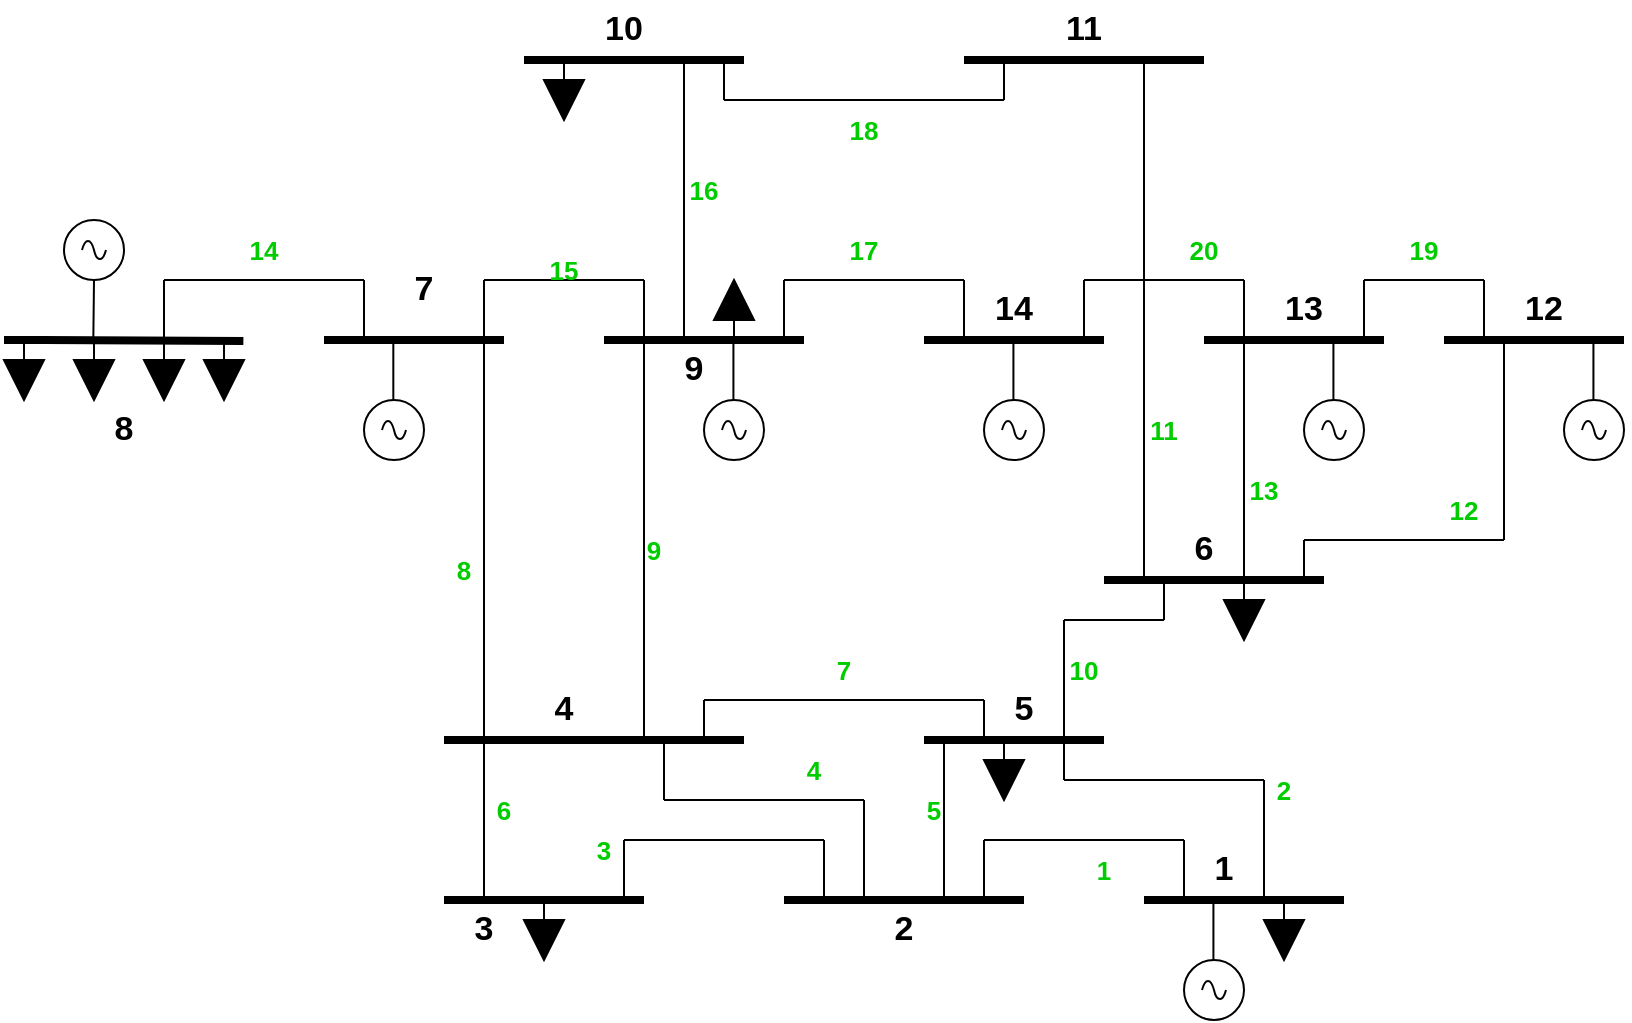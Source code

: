 <mxfile version="24.7.16">
  <diagram name="Page-1" id="MCJCePtegZ_ERTGmZGex">
    <mxGraphModel dx="581" dy="633" grid="1" gridSize="10" guides="1" tooltips="1" connect="1" arrows="1" fold="1" page="1" pageScale="1" pageWidth="850" pageHeight="1100" math="0" shadow="0">
      <root>
        <mxCell id="0" />
        <mxCell id="1" parent="0" />
        <mxCell id="rkJDHvAUb3MoYXNQWv_N-1" value="" style="endArrow=none;html=1;rounded=0;strokeWidth=4;" parent="1" edge="1">
          <mxGeometry width="50" height="50" relative="1" as="geometry">
            <mxPoint x="180" y="480" as="sourcePoint" />
            <mxPoint x="270" y="480" as="targetPoint" />
          </mxGeometry>
        </mxCell>
        <mxCell id="rkJDHvAUb3MoYXNQWv_N-2" value="" style="endArrow=none;html=1;rounded=0;strokeWidth=4;" parent="1" edge="1">
          <mxGeometry width="50" height="50" relative="1" as="geometry">
            <mxPoint x="280" y="340" as="sourcePoint" />
            <mxPoint x="390" y="340" as="targetPoint" />
          </mxGeometry>
        </mxCell>
        <mxCell id="rkJDHvAUb3MoYXNQWv_N-3" value="" style="endArrow=none;html=1;rounded=0;strokeWidth=4;" parent="1" edge="1">
          <mxGeometry width="50" height="50" relative="1" as="geometry">
            <mxPoint x="500" y="340" as="sourcePoint" />
            <mxPoint x="620" y="340" as="targetPoint" />
          </mxGeometry>
        </mxCell>
        <mxCell id="rkJDHvAUb3MoYXNQWv_N-4" value="" style="endArrow=none;html=1;rounded=0;strokeWidth=4;entryX=0.323;entryY=0.012;entryDx=0;entryDy=0;entryPerimeter=0;" parent="1" edge="1">
          <mxGeometry width="50" height="50" relative="1" as="geometry">
            <mxPoint x="40" y="480" as="sourcePoint" />
            <mxPoint x="139.69" y="480.48" as="targetPoint" />
            <Array as="points">
              <mxPoint x="20" y="480" />
              <mxPoint x="40" y="480" />
            </Array>
          </mxGeometry>
        </mxCell>
        <mxCell id="rkJDHvAUb3MoYXNQWv_N-5" value="" style="endArrow=none;html=1;rounded=0;strokeWidth=4;" parent="1" edge="1">
          <mxGeometry width="50" height="50" relative="1" as="geometry">
            <mxPoint x="320" y="480" as="sourcePoint" />
            <mxPoint x="420" y="480" as="targetPoint" />
          </mxGeometry>
        </mxCell>
        <mxCell id="rkJDHvAUb3MoYXNQWv_N-6" value="" style="endArrow=none;html=1;rounded=0;strokeWidth=4;" parent="1" edge="1">
          <mxGeometry width="50" height="50" relative="1" as="geometry">
            <mxPoint x="480" y="480" as="sourcePoint" />
            <mxPoint x="570" y="480" as="targetPoint" />
          </mxGeometry>
        </mxCell>
        <mxCell id="rkJDHvAUb3MoYXNQWv_N-7" value="" style="endArrow=none;html=1;rounded=0;strokeWidth=4;" parent="1" edge="1">
          <mxGeometry width="50" height="50" relative="1" as="geometry">
            <mxPoint x="620" y="480" as="sourcePoint" />
            <mxPoint x="710" y="480" as="targetPoint" />
          </mxGeometry>
        </mxCell>
        <mxCell id="rkJDHvAUb3MoYXNQWv_N-8" value="" style="endArrow=none;html=1;rounded=0;strokeWidth=4;" parent="1" edge="1">
          <mxGeometry width="50" height="50" relative="1" as="geometry">
            <mxPoint x="740" y="480" as="sourcePoint" />
            <mxPoint x="830" y="480" as="targetPoint" />
          </mxGeometry>
        </mxCell>
        <mxCell id="rkJDHvAUb3MoYXNQWv_N-9" value="" style="endArrow=none;html=1;rounded=0;strokeWidth=4;" parent="1" edge="1">
          <mxGeometry width="50" height="50" relative="1" as="geometry">
            <mxPoint x="240" y="680" as="sourcePoint" />
            <mxPoint x="390" y="680" as="targetPoint" />
          </mxGeometry>
        </mxCell>
        <mxCell id="rkJDHvAUb3MoYXNQWv_N-10" value="" style="endArrow=none;html=1;rounded=0;strokeWidth=4;" parent="1" edge="1">
          <mxGeometry width="50" height="50" relative="1" as="geometry">
            <mxPoint x="480" y="680" as="sourcePoint" />
            <mxPoint x="570" y="680" as="targetPoint" />
          </mxGeometry>
        </mxCell>
        <mxCell id="rkJDHvAUb3MoYXNQWv_N-11" value="" style="endArrow=none;html=1;rounded=0;strokeWidth=4;" parent="1" edge="1">
          <mxGeometry width="50" height="50" relative="1" as="geometry">
            <mxPoint x="240" y="760" as="sourcePoint" />
            <mxPoint x="340" y="760" as="targetPoint" />
          </mxGeometry>
        </mxCell>
        <mxCell id="rkJDHvAUb3MoYXNQWv_N-12" value="" style="endArrow=none;html=1;rounded=0;strokeWidth=4;" parent="1" edge="1">
          <mxGeometry width="50" height="50" relative="1" as="geometry">
            <mxPoint x="410" y="760" as="sourcePoint" />
            <mxPoint x="530" y="760" as="targetPoint" />
          </mxGeometry>
        </mxCell>
        <mxCell id="rkJDHvAUb3MoYXNQWv_N-13" value="" style="endArrow=none;html=1;rounded=0;strokeWidth=4;" parent="1" edge="1">
          <mxGeometry width="50" height="50" relative="1" as="geometry">
            <mxPoint x="590" y="760" as="sourcePoint" />
            <mxPoint x="690" y="760" as="targetPoint" />
          </mxGeometry>
        </mxCell>
        <mxCell id="rkJDHvAUb3MoYXNQWv_N-14" value="" style="endArrow=none;html=1;rounded=0;strokeWidth=4;" parent="1" edge="1">
          <mxGeometry width="50" height="50" relative="1" as="geometry">
            <mxPoint x="570" y="600" as="sourcePoint" />
            <mxPoint x="680" y="600" as="targetPoint" />
          </mxGeometry>
        </mxCell>
        <mxCell id="rkJDHvAUb3MoYXNQWv_N-15" value="" style="endArrow=none;html=1;strokeWidth=1;rounded=0;" parent="1" edge="1">
          <mxGeometry width="100" relative="1" as="geometry">
            <mxPoint x="260" y="680" as="sourcePoint" />
            <mxPoint x="260" y="480" as="targetPoint" />
          </mxGeometry>
        </mxCell>
        <mxCell id="rkJDHvAUb3MoYXNQWv_N-16" value="" style="endArrow=none;html=1;strokeWidth=1;rounded=0;" parent="1" edge="1">
          <mxGeometry width="100" relative="1" as="geometry">
            <mxPoint x="340" y="680" as="sourcePoint" />
            <mxPoint x="340" y="480" as="targetPoint" />
          </mxGeometry>
        </mxCell>
        <mxCell id="rkJDHvAUb3MoYXNQWv_N-17" value="" style="endArrow=none;html=1;strokeWidth=1;rounded=0;" parent="1" edge="1">
          <mxGeometry width="100" relative="1" as="geometry">
            <mxPoint x="370" y="660" as="sourcePoint" />
            <mxPoint x="510" y="660" as="targetPoint" />
          </mxGeometry>
        </mxCell>
        <mxCell id="rkJDHvAUb3MoYXNQWv_N-18" value="" style="endArrow=none;html=1;strokeWidth=1;rounded=0;" parent="1" edge="1">
          <mxGeometry width="100" relative="1" as="geometry">
            <mxPoint x="370" y="660" as="sourcePoint" />
            <mxPoint x="370" y="680" as="targetPoint" />
          </mxGeometry>
        </mxCell>
        <mxCell id="rkJDHvAUb3MoYXNQWv_N-19" value="" style="endArrow=none;html=1;strokeWidth=1;rounded=0;" parent="1" edge="1">
          <mxGeometry width="100" relative="1" as="geometry">
            <mxPoint x="510" y="660" as="sourcePoint" />
            <mxPoint x="510" y="680" as="targetPoint" />
          </mxGeometry>
        </mxCell>
        <mxCell id="rkJDHvAUb3MoYXNQWv_N-20" value="" style="endArrow=none;html=1;strokeWidth=1;rounded=0;" parent="1" edge="1">
          <mxGeometry width="100" relative="1" as="geometry">
            <mxPoint x="550" y="680" as="sourcePoint" />
            <mxPoint x="550" y="620" as="targetPoint" />
          </mxGeometry>
        </mxCell>
        <mxCell id="rkJDHvAUb3MoYXNQWv_N-21" value="" style="endArrow=none;html=1;strokeWidth=1;rounded=0;" parent="1" edge="1">
          <mxGeometry width="100" relative="1" as="geometry">
            <mxPoint x="550" y="620" as="sourcePoint" />
            <mxPoint x="600" y="620" as="targetPoint" />
          </mxGeometry>
        </mxCell>
        <mxCell id="rkJDHvAUb3MoYXNQWv_N-22" value="" style="endArrow=none;html=1;strokeWidth=1;rounded=0;" parent="1" edge="1">
          <mxGeometry width="100" relative="1" as="geometry">
            <mxPoint x="600" y="600" as="sourcePoint" />
            <mxPoint x="600" y="620" as="targetPoint" />
          </mxGeometry>
        </mxCell>
        <mxCell id="rkJDHvAUb3MoYXNQWv_N-23" value="" style="endArrow=none;html=1;strokeWidth=1;rounded=0;" parent="1" edge="1">
          <mxGeometry width="100" relative="1" as="geometry">
            <mxPoint x="260" y="680" as="sourcePoint" />
            <mxPoint x="260" y="760" as="targetPoint" />
          </mxGeometry>
        </mxCell>
        <mxCell id="rkJDHvAUb3MoYXNQWv_N-24" value="" style="endArrow=none;html=1;strokeWidth=1;rounded=0;" parent="1" edge="1">
          <mxGeometry width="100" relative="1" as="geometry">
            <mxPoint x="330" y="730" as="sourcePoint" />
            <mxPoint x="430" y="730" as="targetPoint" />
          </mxGeometry>
        </mxCell>
        <mxCell id="rkJDHvAUb3MoYXNQWv_N-25" value="" style="endArrow=none;html=1;strokeWidth=1;rounded=0;" parent="1" edge="1">
          <mxGeometry width="100" relative="1" as="geometry">
            <mxPoint x="330" y="760" as="sourcePoint" />
            <mxPoint x="330" y="730" as="targetPoint" />
          </mxGeometry>
        </mxCell>
        <mxCell id="rkJDHvAUb3MoYXNQWv_N-26" value="" style="endArrow=none;html=1;strokeWidth=1;rounded=0;" parent="1" edge="1">
          <mxGeometry width="100" relative="1" as="geometry">
            <mxPoint x="430" y="730" as="sourcePoint" />
            <mxPoint x="430" y="760" as="targetPoint" />
          </mxGeometry>
        </mxCell>
        <mxCell id="rkJDHvAUb3MoYXNQWv_N-27" value="" style="endArrow=none;html=1;strokeWidth=1;rounded=0;" parent="1" edge="1">
          <mxGeometry width="100" relative="1" as="geometry">
            <mxPoint x="510" y="730" as="sourcePoint" />
            <mxPoint x="610" y="730" as="targetPoint" />
          </mxGeometry>
        </mxCell>
        <mxCell id="rkJDHvAUb3MoYXNQWv_N-28" value="" style="endArrow=none;html=1;strokeWidth=1;rounded=0;" parent="1" edge="1">
          <mxGeometry width="100" relative="1" as="geometry">
            <mxPoint x="510" y="730" as="sourcePoint" />
            <mxPoint x="510" y="760" as="targetPoint" />
          </mxGeometry>
        </mxCell>
        <mxCell id="rkJDHvAUb3MoYXNQWv_N-29" value="" style="endArrow=none;html=1;strokeWidth=1;rounded=0;" parent="1" edge="1">
          <mxGeometry width="100" relative="1" as="geometry">
            <mxPoint x="610" y="760" as="sourcePoint" />
            <mxPoint x="610" y="730" as="targetPoint" />
          </mxGeometry>
        </mxCell>
        <mxCell id="rkJDHvAUb3MoYXNQWv_N-30" value="" style="endArrow=none;html=1;strokeWidth=1;rounded=0;" parent="1" edge="1">
          <mxGeometry width="100" relative="1" as="geometry">
            <mxPoint x="550" y="700" as="sourcePoint" />
            <mxPoint x="650" y="700" as="targetPoint" />
          </mxGeometry>
        </mxCell>
        <mxCell id="rkJDHvAUb3MoYXNQWv_N-31" value="" style="endArrow=none;html=1;strokeWidth=1;rounded=0;" parent="1" edge="1">
          <mxGeometry width="100" relative="1" as="geometry">
            <mxPoint x="550" y="700" as="sourcePoint" />
            <mxPoint x="550" y="680" as="targetPoint" />
          </mxGeometry>
        </mxCell>
        <mxCell id="rkJDHvAUb3MoYXNQWv_N-32" value="" style="endArrow=none;html=1;strokeWidth=1;rounded=0;" parent="1" edge="1">
          <mxGeometry width="100" relative="1" as="geometry">
            <mxPoint x="650" y="700" as="sourcePoint" />
            <mxPoint x="650" y="760" as="targetPoint" />
          </mxGeometry>
        </mxCell>
        <mxCell id="tF3BgDFh030w3Z4NxnlG-1" value="" style="endArrow=none;html=1;strokeWidth=1;rounded=0;" edge="1" parent="1">
          <mxGeometry width="100" relative="1" as="geometry">
            <mxPoint x="450" y="710" as="sourcePoint" />
            <mxPoint x="450" y="760" as="targetPoint" />
          </mxGeometry>
        </mxCell>
        <mxCell id="tF3BgDFh030w3Z4NxnlG-2" value="" style="endArrow=none;html=1;strokeWidth=1;rounded=0;" edge="1" parent="1">
          <mxGeometry width="100" relative="1" as="geometry">
            <mxPoint x="350" y="710" as="sourcePoint" />
            <mxPoint x="450" y="710" as="targetPoint" />
          </mxGeometry>
        </mxCell>
        <mxCell id="tF3BgDFh030w3Z4NxnlG-3" value="" style="endArrow=none;html=1;strokeWidth=1;rounded=0;" edge="1" parent="1">
          <mxGeometry width="100" relative="1" as="geometry">
            <mxPoint x="350" y="710" as="sourcePoint" />
            <mxPoint x="350" y="680" as="targetPoint" />
          </mxGeometry>
        </mxCell>
        <mxCell id="tF3BgDFh030w3Z4NxnlG-4" value="" style="endArrow=none;html=1;strokeWidth=1;rounded=0;" edge="1" parent="1">
          <mxGeometry width="100" relative="1" as="geometry">
            <mxPoint x="490" y="760" as="sourcePoint" />
            <mxPoint x="490" y="680" as="targetPoint" />
          </mxGeometry>
        </mxCell>
        <mxCell id="tF3BgDFh030w3Z4NxnlG-5" value="" style="endArrow=none;html=1;strokeWidth=1;rounded=0;" edge="1" parent="1">
          <mxGeometry width="100" relative="1" as="geometry">
            <mxPoint x="100" y="450" as="sourcePoint" />
            <mxPoint x="200" y="450" as="targetPoint" />
          </mxGeometry>
        </mxCell>
        <mxCell id="tF3BgDFh030w3Z4NxnlG-6" value="" style="endArrow=none;html=1;strokeWidth=1;rounded=0;" edge="1" parent="1">
          <mxGeometry width="100" relative="1" as="geometry">
            <mxPoint x="100" y="480" as="sourcePoint" />
            <mxPoint x="100" y="450" as="targetPoint" />
          </mxGeometry>
        </mxCell>
        <mxCell id="tF3BgDFh030w3Z4NxnlG-7" value="" style="endArrow=none;html=1;strokeWidth=1;rounded=0;" edge="1" parent="1">
          <mxGeometry width="100" relative="1" as="geometry">
            <mxPoint x="200" y="480" as="sourcePoint" />
            <mxPoint x="200" y="450" as="targetPoint" />
          </mxGeometry>
        </mxCell>
        <mxCell id="tF3BgDFh030w3Z4NxnlG-8" value="" style="endArrow=none;html=1;strokeWidth=1;rounded=0;" edge="1" parent="1">
          <mxGeometry width="100" relative="1" as="geometry">
            <mxPoint x="260" y="450" as="sourcePoint" />
            <mxPoint x="340" y="450" as="targetPoint" />
          </mxGeometry>
        </mxCell>
        <mxCell id="tF3BgDFh030w3Z4NxnlG-9" value="" style="endArrow=none;html=1;strokeWidth=1;rounded=0;" edge="1" parent="1">
          <mxGeometry width="100" relative="1" as="geometry">
            <mxPoint x="260" y="480" as="sourcePoint" />
            <mxPoint x="260" y="450" as="targetPoint" />
          </mxGeometry>
        </mxCell>
        <mxCell id="tF3BgDFh030w3Z4NxnlG-10" value="" style="endArrow=none;html=1;strokeWidth=1;rounded=0;" edge="1" parent="1">
          <mxGeometry width="100" relative="1" as="geometry">
            <mxPoint x="340" y="480" as="sourcePoint" />
            <mxPoint x="340" y="450" as="targetPoint" />
          </mxGeometry>
        </mxCell>
        <mxCell id="tF3BgDFh030w3Z4NxnlG-11" value="" style="endArrow=none;html=1;strokeWidth=1;rounded=0;" edge="1" parent="1">
          <mxGeometry width="100" relative="1" as="geometry">
            <mxPoint x="410" y="450" as="sourcePoint" />
            <mxPoint x="500" y="450" as="targetPoint" />
          </mxGeometry>
        </mxCell>
        <mxCell id="tF3BgDFh030w3Z4NxnlG-12" value="" style="endArrow=none;html=1;strokeWidth=1;rounded=0;" edge="1" parent="1">
          <mxGeometry width="100" relative="1" as="geometry">
            <mxPoint x="410" y="480" as="sourcePoint" />
            <mxPoint x="410" y="450" as="targetPoint" />
          </mxGeometry>
        </mxCell>
        <mxCell id="tF3BgDFh030w3Z4NxnlG-13" value="" style="endArrow=none;html=1;strokeWidth=1;rounded=0;" edge="1" parent="1">
          <mxGeometry width="100" relative="1" as="geometry">
            <mxPoint x="500" y="480" as="sourcePoint" />
            <mxPoint x="500" y="450" as="targetPoint" />
          </mxGeometry>
        </mxCell>
        <mxCell id="tF3BgDFh030w3Z4NxnlG-14" value="" style="endArrow=none;html=1;strokeWidth=1;rounded=0;" edge="1" parent="1">
          <mxGeometry width="100" relative="1" as="geometry">
            <mxPoint x="560" y="450" as="sourcePoint" />
            <mxPoint x="640" y="450" as="targetPoint" />
          </mxGeometry>
        </mxCell>
        <mxCell id="tF3BgDFh030w3Z4NxnlG-15" value="" style="endArrow=none;html=1;strokeWidth=1;rounded=0;" edge="1" parent="1">
          <mxGeometry width="100" relative="1" as="geometry">
            <mxPoint x="560" y="480" as="sourcePoint" />
            <mxPoint x="560" y="450" as="targetPoint" />
          </mxGeometry>
        </mxCell>
        <mxCell id="tF3BgDFh030w3Z4NxnlG-16" value="" style="endArrow=none;html=1;strokeWidth=1;rounded=0;" edge="1" parent="1">
          <mxGeometry width="100" relative="1" as="geometry">
            <mxPoint x="640" y="450" as="sourcePoint" />
            <mxPoint x="640" y="480" as="targetPoint" />
          </mxGeometry>
        </mxCell>
        <mxCell id="tF3BgDFh030w3Z4NxnlG-17" value="" style="endArrow=none;html=1;strokeWidth=1;rounded=0;" edge="1" parent="1">
          <mxGeometry width="100" relative="1" as="geometry">
            <mxPoint x="700" y="450" as="sourcePoint" />
            <mxPoint x="760" y="450" as="targetPoint" />
          </mxGeometry>
        </mxCell>
        <mxCell id="tF3BgDFh030w3Z4NxnlG-18" value="" style="endArrow=none;html=1;strokeWidth=1;rounded=0;" edge="1" parent="1">
          <mxGeometry width="100" relative="1" as="geometry">
            <mxPoint x="700" y="450" as="sourcePoint" />
            <mxPoint x="700" y="480" as="targetPoint" />
          </mxGeometry>
        </mxCell>
        <mxCell id="tF3BgDFh030w3Z4NxnlG-19" value="" style="endArrow=none;html=1;strokeWidth=1;rounded=0;" edge="1" parent="1">
          <mxGeometry width="100" relative="1" as="geometry">
            <mxPoint x="760" y="450" as="sourcePoint" />
            <mxPoint x="760" y="480" as="targetPoint" />
          </mxGeometry>
        </mxCell>
        <mxCell id="tF3BgDFh030w3Z4NxnlG-20" value="" style="endArrow=none;html=1;strokeWidth=1;rounded=0;" edge="1" parent="1">
          <mxGeometry width="100" relative="1" as="geometry">
            <mxPoint x="360" y="340" as="sourcePoint" />
            <mxPoint x="360" y="480" as="targetPoint" />
          </mxGeometry>
        </mxCell>
        <mxCell id="tF3BgDFh030w3Z4NxnlG-22" value="" style="endArrow=none;html=1;strokeWidth=1;rounded=0;" edge="1" parent="1">
          <mxGeometry width="100" relative="1" as="geometry">
            <mxPoint x="380" y="360" as="sourcePoint" />
            <mxPoint x="520" y="360" as="targetPoint" />
          </mxGeometry>
        </mxCell>
        <mxCell id="tF3BgDFh030w3Z4NxnlG-23" value="" style="endArrow=none;html=1;strokeWidth=1;rounded=0;" edge="1" parent="1">
          <mxGeometry width="100" relative="1" as="geometry">
            <mxPoint x="380" y="360" as="sourcePoint" />
            <mxPoint x="380" y="340" as="targetPoint" />
          </mxGeometry>
        </mxCell>
        <mxCell id="tF3BgDFh030w3Z4NxnlG-24" value="" style="endArrow=none;html=1;strokeWidth=1;rounded=0;" edge="1" parent="1">
          <mxGeometry width="100" relative="1" as="geometry">
            <mxPoint x="520" y="360" as="sourcePoint" />
            <mxPoint x="520" y="340" as="targetPoint" />
          </mxGeometry>
        </mxCell>
        <mxCell id="tF3BgDFh030w3Z4NxnlG-25" value="" style="endArrow=none;html=1;strokeWidth=1;rounded=0;" edge="1" parent="1">
          <mxGeometry width="100" relative="1" as="geometry">
            <mxPoint x="590" y="600" as="sourcePoint" />
            <mxPoint x="590" y="340" as="targetPoint" />
          </mxGeometry>
        </mxCell>
        <mxCell id="tF3BgDFh030w3Z4NxnlG-26" value="" style="endArrow=none;html=1;strokeWidth=1;rounded=0;" edge="1" parent="1">
          <mxGeometry width="100" relative="1" as="geometry">
            <mxPoint x="640" y="600" as="sourcePoint" />
            <mxPoint x="640" y="480" as="targetPoint" />
          </mxGeometry>
        </mxCell>
        <mxCell id="tF3BgDFh030w3Z4NxnlG-27" value="" style="endArrow=none;html=1;strokeWidth=1;rounded=0;" edge="1" parent="1">
          <mxGeometry width="100" relative="1" as="geometry">
            <mxPoint x="670" y="580" as="sourcePoint" />
            <mxPoint x="770" y="580" as="targetPoint" />
          </mxGeometry>
        </mxCell>
        <mxCell id="tF3BgDFh030w3Z4NxnlG-28" value="" style="endArrow=none;html=1;strokeWidth=1;rounded=0;" edge="1" parent="1">
          <mxGeometry width="100" relative="1" as="geometry">
            <mxPoint x="770" y="480" as="sourcePoint" />
            <mxPoint x="770" y="580" as="targetPoint" />
          </mxGeometry>
        </mxCell>
        <mxCell id="tF3BgDFh030w3Z4NxnlG-29" value="" style="endArrow=none;html=1;strokeWidth=1;rounded=0;" edge="1" parent="1">
          <mxGeometry width="100" relative="1" as="geometry">
            <mxPoint x="670" y="580" as="sourcePoint" />
            <mxPoint x="670" y="600" as="targetPoint" />
          </mxGeometry>
        </mxCell>
        <mxCell id="tF3BgDFh030w3Z4NxnlG-30" value="" style="pointerEvents=1;verticalLabelPosition=bottom;shadow=0;dashed=0;align=center;html=1;verticalAlign=top;shape=mxgraph.electrical.signal_sources.source;aspect=fixed;points=[[0.5,0,0],[1,0.5,0],[0.5,1,0],[0,0.5,0]];elSignalType=ac;" vertex="1" parent="1">
          <mxGeometry x="50" y="420" width="30" height="30" as="geometry" />
        </mxCell>
        <mxCell id="tF3BgDFh030w3Z4NxnlG-31" value="" style="pointerEvents=1;verticalLabelPosition=bottom;shadow=0;dashed=0;align=center;html=1;verticalAlign=top;shape=mxgraph.electrical.signal_sources.source;aspect=fixed;points=[[0.5,0,0],[1,0.5,0],[0.5,1,0],[0,0.5,0]];elSignalType=ac;" vertex="1" parent="1">
          <mxGeometry x="370" y="510" width="30" height="30" as="geometry" />
        </mxCell>
        <mxCell id="tF3BgDFh030w3Z4NxnlG-32" value="" style="pointerEvents=1;verticalLabelPosition=bottom;shadow=0;dashed=0;align=center;html=1;verticalAlign=top;shape=mxgraph.electrical.signal_sources.source;aspect=fixed;points=[[0.5,0,0],[1,0.5,0],[0.5,1,0],[0,0.5,0]];elSignalType=ac;" vertex="1" parent="1">
          <mxGeometry x="510" y="510" width="30" height="30" as="geometry" />
        </mxCell>
        <mxCell id="tF3BgDFh030w3Z4NxnlG-33" value="" style="pointerEvents=1;verticalLabelPosition=bottom;shadow=0;dashed=0;align=center;html=1;verticalAlign=top;shape=mxgraph.electrical.signal_sources.source;aspect=fixed;points=[[0.5,0,0],[1,0.5,0],[0.5,1,0],[0,0.5,0]];elSignalType=ac;" vertex="1" parent="1">
          <mxGeometry x="670" y="510" width="30" height="30" as="geometry" />
        </mxCell>
        <mxCell id="tF3BgDFh030w3Z4NxnlG-34" value="" style="pointerEvents=1;verticalLabelPosition=bottom;shadow=0;dashed=0;align=center;html=1;verticalAlign=top;shape=mxgraph.electrical.signal_sources.source;aspect=fixed;points=[[0.5,0,0],[1,0.5,0],[0.5,1,0],[0,0.5,0]];elSignalType=ac;" vertex="1" parent="1">
          <mxGeometry x="800" y="510" width="30" height="30" as="geometry" />
        </mxCell>
        <mxCell id="tF3BgDFh030w3Z4NxnlG-35" value="" style="pointerEvents=1;verticalLabelPosition=bottom;shadow=0;dashed=0;align=center;html=1;verticalAlign=top;shape=mxgraph.electrical.signal_sources.source;aspect=fixed;points=[[0.5,0,0],[1,0.5,0],[0.5,1,0],[0,0.5,0]];elSignalType=ac;" vertex="1" parent="1">
          <mxGeometry x="200" y="510" width="30" height="30" as="geometry" />
        </mxCell>
        <mxCell id="tF3BgDFh030w3Z4NxnlG-36" value="" style="pointerEvents=1;verticalLabelPosition=bottom;shadow=0;dashed=0;align=center;html=1;verticalAlign=top;shape=mxgraph.electrical.signal_sources.source;aspect=fixed;points=[[0.5,0,0],[1,0.5,0],[0.5,1,0],[0,0.5,0]];elSignalType=ac;" vertex="1" parent="1">
          <mxGeometry x="610" y="790" width="30" height="30" as="geometry" />
        </mxCell>
        <mxCell id="tF3BgDFh030w3Z4NxnlG-37" value="" style="endArrow=none;html=1;strokeWidth=1;rounded=0;exitX=0.5;exitY=1;exitDx=0;exitDy=0;exitPerimeter=0;" edge="1" parent="1" source="tF3BgDFh030w3Z4NxnlG-30">
          <mxGeometry width="100" relative="1" as="geometry">
            <mxPoint x="64.66" y="510" as="sourcePoint" />
            <mxPoint x="64.66" y="480" as="targetPoint" />
          </mxGeometry>
        </mxCell>
        <mxCell id="tF3BgDFh030w3Z4NxnlG-38" value="" style="endArrow=none;html=1;strokeWidth=1;rounded=0;" edge="1" parent="1">
          <mxGeometry width="100" relative="1" as="geometry">
            <mxPoint x="214.66" y="510" as="sourcePoint" />
            <mxPoint x="214.66" y="480" as="targetPoint" />
          </mxGeometry>
        </mxCell>
        <mxCell id="tF3BgDFh030w3Z4NxnlG-39" value="" style="endArrow=none;html=1;strokeWidth=1;rounded=0;" edge="1" parent="1">
          <mxGeometry width="100" relative="1" as="geometry">
            <mxPoint x="384.71" y="510" as="sourcePoint" />
            <mxPoint x="384.71" y="480" as="targetPoint" />
          </mxGeometry>
        </mxCell>
        <mxCell id="tF3BgDFh030w3Z4NxnlG-40" value="" style="endArrow=none;html=1;strokeWidth=1;rounded=0;" edge="1" parent="1">
          <mxGeometry width="100" relative="1" as="geometry">
            <mxPoint x="524.71" y="510" as="sourcePoint" />
            <mxPoint x="524.71" y="480" as="targetPoint" />
          </mxGeometry>
        </mxCell>
        <mxCell id="tF3BgDFh030w3Z4NxnlG-41" value="" style="endArrow=none;html=1;strokeWidth=1;rounded=0;" edge="1" parent="1">
          <mxGeometry width="100" relative="1" as="geometry">
            <mxPoint x="684.71" y="510" as="sourcePoint" />
            <mxPoint x="684.71" y="480" as="targetPoint" />
          </mxGeometry>
        </mxCell>
        <mxCell id="tF3BgDFh030w3Z4NxnlG-42" value="" style="endArrow=none;html=1;strokeWidth=1;rounded=0;" edge="1" parent="1">
          <mxGeometry width="100" relative="1" as="geometry">
            <mxPoint x="814.71" y="510" as="sourcePoint" />
            <mxPoint x="814.71" y="480" as="targetPoint" />
          </mxGeometry>
        </mxCell>
        <mxCell id="tF3BgDFh030w3Z4NxnlG-43" value="" style="endArrow=none;html=1;strokeWidth=1;rounded=0;" edge="1" parent="1">
          <mxGeometry width="100" relative="1" as="geometry">
            <mxPoint x="624.71" y="790" as="sourcePoint" />
            <mxPoint x="624.71" y="760" as="targetPoint" />
          </mxGeometry>
        </mxCell>
        <mxCell id="tF3BgDFh030w3Z4NxnlG-44" value="" style="pointerEvents=1;verticalLabelPosition=bottom;shadow=0;dashed=0;align=center;html=1;verticalAlign=top;shape=mxgraph.electrical.signal_sources.signal_ground;direction=east;fillColor=#000000;" vertex="1" parent="1">
          <mxGeometry x="290" y="340" width="20" height="30" as="geometry" />
        </mxCell>
        <mxCell id="tF3BgDFh030w3Z4NxnlG-46" value="" style="pointerEvents=1;verticalLabelPosition=bottom;shadow=0;dashed=0;align=center;html=1;verticalAlign=top;shape=mxgraph.electrical.signal_sources.signal_ground;direction=west;fillColor=#000000;" vertex="1" parent="1">
          <mxGeometry x="375" y="450" width="20" height="30" as="geometry" />
        </mxCell>
        <mxCell id="tF3BgDFh030w3Z4NxnlG-47" value="" style="pointerEvents=1;verticalLabelPosition=bottom;shadow=0;dashed=0;align=center;html=1;verticalAlign=top;shape=mxgraph.electrical.signal_sources.signal_ground;direction=east;fillColor=#000000;" vertex="1" parent="1">
          <mxGeometry x="630" y="600" width="20" height="30" as="geometry" />
        </mxCell>
        <mxCell id="tF3BgDFh030w3Z4NxnlG-48" value="" style="pointerEvents=1;verticalLabelPosition=bottom;shadow=0;dashed=0;align=center;html=1;verticalAlign=top;shape=mxgraph.electrical.signal_sources.signal_ground;direction=east;fillColor=#000000;" vertex="1" parent="1">
          <mxGeometry x="510" y="680" width="20" height="30" as="geometry" />
        </mxCell>
        <mxCell id="tF3BgDFh030w3Z4NxnlG-49" value="" style="pointerEvents=1;verticalLabelPosition=bottom;shadow=0;dashed=0;align=center;html=1;verticalAlign=top;shape=mxgraph.electrical.signal_sources.signal_ground;direction=east;fillColor=#000000;" vertex="1" parent="1">
          <mxGeometry x="280" y="760" width="20" height="30" as="geometry" />
        </mxCell>
        <mxCell id="tF3BgDFh030w3Z4NxnlG-50" value="" style="pointerEvents=1;verticalLabelPosition=bottom;shadow=0;dashed=0;align=center;html=1;verticalAlign=top;shape=mxgraph.electrical.signal_sources.signal_ground;direction=east;fillColor=#000000;" vertex="1" parent="1">
          <mxGeometry x="650" y="760" width="20" height="30" as="geometry" />
        </mxCell>
        <mxCell id="tF3BgDFh030w3Z4NxnlG-51" value="" style="pointerEvents=1;verticalLabelPosition=bottom;shadow=0;dashed=0;align=center;html=1;verticalAlign=top;shape=mxgraph.electrical.signal_sources.signal_ground;direction=east;fillColor=#000000;" vertex="1" parent="1">
          <mxGeometry x="20" y="480" width="20" height="30" as="geometry" />
        </mxCell>
        <mxCell id="tF3BgDFh030w3Z4NxnlG-52" value="" style="pointerEvents=1;verticalLabelPosition=bottom;shadow=0;dashed=0;align=center;html=1;verticalAlign=top;shape=mxgraph.electrical.signal_sources.signal_ground;direction=east;fillColor=#000000;" vertex="1" parent="1">
          <mxGeometry x="55" y="480" width="20" height="30" as="geometry" />
        </mxCell>
        <mxCell id="tF3BgDFh030w3Z4NxnlG-53" value="" style="pointerEvents=1;verticalLabelPosition=bottom;shadow=0;dashed=0;align=center;html=1;verticalAlign=top;shape=mxgraph.electrical.signal_sources.signal_ground;direction=east;fillColor=#000000;" vertex="1" parent="1">
          <mxGeometry x="90" y="480" width="20" height="30" as="geometry" />
        </mxCell>
        <mxCell id="tF3BgDFh030w3Z4NxnlG-56" value="" style="pointerEvents=1;verticalLabelPosition=bottom;shadow=0;dashed=0;align=center;html=1;verticalAlign=top;shape=mxgraph.electrical.signal_sources.signal_ground;direction=east;fillColor=#000000;" vertex="1" parent="1">
          <mxGeometry x="120" y="480" width="20" height="30" as="geometry" />
        </mxCell>
        <mxCell id="tF3BgDFh030w3Z4NxnlG-57" value="8" style="text;strokeColor=none;align=center;fillColor=none;html=1;verticalAlign=middle;whiteSpace=wrap;rounded=0;fontStyle=1;fontSize=17;" vertex="1" parent="1">
          <mxGeometry x="50" y="510" width="60" height="30" as="geometry" />
        </mxCell>
        <mxCell id="tF3BgDFh030w3Z4NxnlG-59" value="7" style="text;strokeColor=none;align=center;fillColor=none;html=1;verticalAlign=middle;whiteSpace=wrap;rounded=0;fontStyle=1;fontSize=17;" vertex="1" parent="1">
          <mxGeometry x="200" y="440" width="60" height="30" as="geometry" />
        </mxCell>
        <mxCell id="tF3BgDFh030w3Z4NxnlG-60" value="9" style="text;strokeColor=none;align=center;fillColor=none;html=1;verticalAlign=middle;whiteSpace=wrap;rounded=0;fontStyle=1;fontSize=17;" vertex="1" parent="1">
          <mxGeometry x="335" y="480" width="60" height="30" as="geometry" />
        </mxCell>
        <mxCell id="tF3BgDFh030w3Z4NxnlG-61" value="14" style="text;strokeColor=none;align=center;fillColor=none;html=1;verticalAlign=middle;whiteSpace=wrap;rounded=0;fontStyle=1;fontSize=17;" vertex="1" parent="1">
          <mxGeometry x="495" y="450" width="60" height="30" as="geometry" />
        </mxCell>
        <mxCell id="tF3BgDFh030w3Z4NxnlG-62" value="13" style="text;strokeColor=none;align=center;fillColor=none;html=1;verticalAlign=middle;whiteSpace=wrap;rounded=0;fontStyle=1;fontSize=17;" vertex="1" parent="1">
          <mxGeometry x="640" y="450" width="60" height="30" as="geometry" />
        </mxCell>
        <mxCell id="tF3BgDFh030w3Z4NxnlG-63" value="12" style="text;strokeColor=none;align=center;fillColor=none;html=1;verticalAlign=middle;whiteSpace=wrap;rounded=0;fontStyle=1;fontSize=17;" vertex="1" parent="1">
          <mxGeometry x="760" y="450" width="60" height="30" as="geometry" />
        </mxCell>
        <mxCell id="tF3BgDFh030w3Z4NxnlG-65" value="6" style="text;strokeColor=none;align=center;fillColor=none;html=1;verticalAlign=middle;whiteSpace=wrap;rounded=0;fontStyle=1;fontSize=17;" vertex="1" parent="1">
          <mxGeometry x="590" y="570" width="60" height="30" as="geometry" />
        </mxCell>
        <mxCell id="tF3BgDFh030w3Z4NxnlG-66" value="4" style="text;strokeColor=none;align=center;fillColor=none;html=1;verticalAlign=middle;whiteSpace=wrap;rounded=0;fontStyle=1;fontSize=17;" vertex="1" parent="1">
          <mxGeometry x="270" y="650" width="60" height="30" as="geometry" />
        </mxCell>
        <mxCell id="tF3BgDFh030w3Z4NxnlG-67" value="5" style="text;strokeColor=none;align=center;fillColor=none;html=1;verticalAlign=middle;whiteSpace=wrap;rounded=0;fontStyle=1;fontSize=17;" vertex="1" parent="1">
          <mxGeometry x="500" y="650" width="60" height="30" as="geometry" />
        </mxCell>
        <mxCell id="tF3BgDFh030w3Z4NxnlG-68" value="3" style="text;strokeColor=none;align=center;fillColor=none;html=1;verticalAlign=middle;whiteSpace=wrap;rounded=0;fontStyle=1;fontSize=17;" vertex="1" parent="1">
          <mxGeometry x="230" y="760" width="60" height="30" as="geometry" />
        </mxCell>
        <mxCell id="tF3BgDFh030w3Z4NxnlG-69" value="2" style="text;strokeColor=none;align=center;fillColor=none;html=1;verticalAlign=middle;whiteSpace=wrap;rounded=0;fontStyle=1;fontSize=17;" vertex="1" parent="1">
          <mxGeometry x="440" y="760" width="60" height="30" as="geometry" />
        </mxCell>
        <mxCell id="tF3BgDFh030w3Z4NxnlG-70" value="1" style="text;strokeColor=none;align=center;fillColor=none;html=1;verticalAlign=middle;whiteSpace=wrap;rounded=0;fontStyle=1;fontSize=17;" vertex="1" parent="1">
          <mxGeometry x="600" y="730" width="60" height="30" as="geometry" />
        </mxCell>
        <mxCell id="tF3BgDFh030w3Z4NxnlG-71" value="10" style="text;strokeColor=none;align=center;fillColor=none;html=1;verticalAlign=middle;whiteSpace=wrap;rounded=0;fontStyle=1;fontSize=17;" vertex="1" parent="1">
          <mxGeometry x="300" y="310" width="60" height="30" as="geometry" />
        </mxCell>
        <mxCell id="tF3BgDFh030w3Z4NxnlG-72" value="11" style="text;strokeColor=none;align=center;fillColor=none;html=1;verticalAlign=middle;whiteSpace=wrap;rounded=0;fontStyle=1;fontSize=17;" vertex="1" parent="1">
          <mxGeometry x="530" y="310" width="60" height="30" as="geometry" />
        </mxCell>
        <mxCell id="tF3BgDFh030w3Z4NxnlG-73" value="1" style="text;strokeColor=none;align=center;fillColor=none;html=1;verticalAlign=middle;whiteSpace=wrap;rounded=0;fontColor=#00CC00;fontStyle=1;fontSize=13;textShadow=0;labelBorderColor=none;" vertex="1" parent="1">
          <mxGeometry x="540" y="730" width="60" height="30" as="geometry" />
        </mxCell>
        <mxCell id="tF3BgDFh030w3Z4NxnlG-75" value="2" style="text;strokeColor=none;align=center;fillColor=none;html=1;verticalAlign=middle;whiteSpace=wrap;rounded=0;fontColor=#00CC00;fontStyle=1;fontSize=13;textShadow=0;labelBorderColor=none;" vertex="1" parent="1">
          <mxGeometry x="630" y="690" width="60" height="30" as="geometry" />
        </mxCell>
        <mxCell id="tF3BgDFh030w3Z4NxnlG-78" value="3" style="text;strokeColor=none;align=center;fillColor=none;html=1;verticalAlign=middle;whiteSpace=wrap;rounded=0;fontColor=#00CC00;fontStyle=1;fontSize=13;textShadow=0;labelBorderColor=none;" vertex="1" parent="1">
          <mxGeometry x="290" y="720" width="60" height="30" as="geometry" />
        </mxCell>
        <mxCell id="tF3BgDFh030w3Z4NxnlG-80" value="4" style="text;strokeColor=none;align=center;fillColor=none;html=1;verticalAlign=middle;whiteSpace=wrap;rounded=0;fontColor=#00CC00;fontStyle=1;fontSize=13;textShadow=0;labelBorderColor=none;" vertex="1" parent="1">
          <mxGeometry x="395" y="680" width="60" height="30" as="geometry" />
        </mxCell>
        <mxCell id="tF3BgDFh030w3Z4NxnlG-81" value="5" style="text;strokeColor=none;align=center;fillColor=none;html=1;verticalAlign=middle;whiteSpace=wrap;rounded=0;fontColor=#00CC00;fontStyle=1;fontSize=13;textShadow=0;labelBorderColor=none;" vertex="1" parent="1">
          <mxGeometry x="455" y="700" width="60" height="30" as="geometry" />
        </mxCell>
        <mxCell id="tF3BgDFh030w3Z4NxnlG-82" value="6" style="text;strokeColor=none;align=center;fillColor=none;html=1;verticalAlign=middle;whiteSpace=wrap;rounded=0;fontColor=#00CC00;fontStyle=1;fontSize=13;textShadow=0;labelBorderColor=none;" vertex="1" parent="1">
          <mxGeometry x="240" y="700" width="60" height="30" as="geometry" />
        </mxCell>
        <mxCell id="tF3BgDFh030w3Z4NxnlG-83" value="7" style="text;strokeColor=none;align=center;fillColor=none;html=1;verticalAlign=middle;whiteSpace=wrap;rounded=0;fontColor=#00CC00;fontStyle=1;fontSize=13;textShadow=0;labelBorderColor=none;" vertex="1" parent="1">
          <mxGeometry x="410" y="630" width="60" height="30" as="geometry" />
        </mxCell>
        <mxCell id="tF3BgDFh030w3Z4NxnlG-84" value="8" style="text;strokeColor=none;align=center;fillColor=none;html=1;verticalAlign=middle;whiteSpace=wrap;rounded=0;fontColor=#00CC00;fontStyle=1;fontSize=13;textShadow=0;labelBorderColor=none;" vertex="1" parent="1">
          <mxGeometry x="220" y="580" width="60" height="30" as="geometry" />
        </mxCell>
        <mxCell id="tF3BgDFh030w3Z4NxnlG-86" value="9" style="text;strokeColor=none;align=center;fillColor=none;html=1;verticalAlign=middle;whiteSpace=wrap;rounded=0;fontColor=#00CC00;fontStyle=1;fontSize=13;textShadow=0;labelBorderColor=none;" vertex="1" parent="1">
          <mxGeometry x="315" y="570" width="60" height="30" as="geometry" />
        </mxCell>
        <mxCell id="tF3BgDFh030w3Z4NxnlG-87" value="10" style="text;strokeColor=none;align=center;fillColor=none;html=1;verticalAlign=middle;whiteSpace=wrap;rounded=0;fontColor=#00CC00;fontStyle=1;fontSize=13;textShadow=0;labelBorderColor=none;" vertex="1" parent="1">
          <mxGeometry x="530" y="630" width="60" height="30" as="geometry" />
        </mxCell>
        <mxCell id="tF3BgDFh030w3Z4NxnlG-88" value="11" style="text;strokeColor=none;align=center;fillColor=none;html=1;verticalAlign=middle;whiteSpace=wrap;rounded=0;fontColor=#00CC00;fontStyle=1;fontSize=13;textShadow=0;labelBorderColor=none;" vertex="1" parent="1">
          <mxGeometry x="570" y="510" width="60" height="30" as="geometry" />
        </mxCell>
        <mxCell id="tF3BgDFh030w3Z4NxnlG-89" value="12" style="text;strokeColor=none;align=center;fillColor=none;html=1;verticalAlign=middle;whiteSpace=wrap;rounded=0;fontColor=#00CC00;fontStyle=1;fontSize=13;textShadow=0;labelBorderColor=none;" vertex="1" parent="1">
          <mxGeometry x="720" y="550" width="60" height="30" as="geometry" />
        </mxCell>
        <mxCell id="tF3BgDFh030w3Z4NxnlG-90" value="13" style="text;strokeColor=none;align=center;fillColor=none;html=1;verticalAlign=middle;whiteSpace=wrap;rounded=0;fontColor=#00CC00;fontStyle=1;fontSize=13;textShadow=0;labelBorderColor=none;" vertex="1" parent="1">
          <mxGeometry x="620" y="540" width="60" height="30" as="geometry" />
        </mxCell>
        <mxCell id="tF3BgDFh030w3Z4NxnlG-91" value="14" style="text;strokeColor=none;align=center;fillColor=none;html=1;verticalAlign=middle;whiteSpace=wrap;rounded=0;fontColor=#00CC00;fontStyle=1;fontSize=13;textShadow=0;labelBorderColor=none;" vertex="1" parent="1">
          <mxGeometry x="120" y="420" width="60" height="30" as="geometry" />
        </mxCell>
        <mxCell id="tF3BgDFh030w3Z4NxnlG-92" value="15" style="text;strokeColor=none;align=center;fillColor=none;html=1;verticalAlign=middle;whiteSpace=wrap;rounded=0;fontColor=#00CC00;fontStyle=1;fontSize=13;textShadow=0;labelBorderColor=none;" vertex="1" parent="1">
          <mxGeometry x="270" y="430" width="60" height="30" as="geometry" />
        </mxCell>
        <mxCell id="tF3BgDFh030w3Z4NxnlG-93" value="16" style="text;strokeColor=none;align=center;fillColor=none;html=1;verticalAlign=middle;whiteSpace=wrap;rounded=0;fontColor=#00CC00;fontStyle=1;fontSize=13;textShadow=0;labelBorderColor=none;" vertex="1" parent="1">
          <mxGeometry x="340" y="390" width="60" height="30" as="geometry" />
        </mxCell>
        <mxCell id="tF3BgDFh030w3Z4NxnlG-94" value="17" style="text;strokeColor=none;align=center;fillColor=none;html=1;verticalAlign=middle;whiteSpace=wrap;rounded=0;fontColor=#00CC00;fontStyle=1;fontSize=13;textShadow=0;labelBorderColor=none;" vertex="1" parent="1">
          <mxGeometry x="420" y="420" width="60" height="30" as="geometry" />
        </mxCell>
        <mxCell id="tF3BgDFh030w3Z4NxnlG-95" value="18" style="text;strokeColor=none;align=center;fillColor=none;html=1;verticalAlign=middle;whiteSpace=wrap;rounded=0;fontColor=#00CC00;fontStyle=1;fontSize=13;textShadow=0;labelBorderColor=none;" vertex="1" parent="1">
          <mxGeometry x="420" y="360" width="60" height="30" as="geometry" />
        </mxCell>
        <mxCell id="tF3BgDFh030w3Z4NxnlG-96" value="19" style="text;strokeColor=none;align=center;fillColor=none;html=1;verticalAlign=middle;whiteSpace=wrap;rounded=0;fontColor=#00CC00;fontStyle=1;fontSize=13;textShadow=0;labelBorderColor=none;" vertex="1" parent="1">
          <mxGeometry x="700" y="420" width="60" height="30" as="geometry" />
        </mxCell>
        <mxCell id="tF3BgDFh030w3Z4NxnlG-97" value="20" style="text;strokeColor=none;align=center;fillColor=none;html=1;verticalAlign=middle;whiteSpace=wrap;rounded=0;fontColor=#00CC00;fontStyle=1;fontSize=13;textShadow=0;labelBorderColor=none;" vertex="1" parent="1">
          <mxGeometry x="590" y="420" width="60" height="30" as="geometry" />
        </mxCell>
      </root>
    </mxGraphModel>
  </diagram>
</mxfile>
